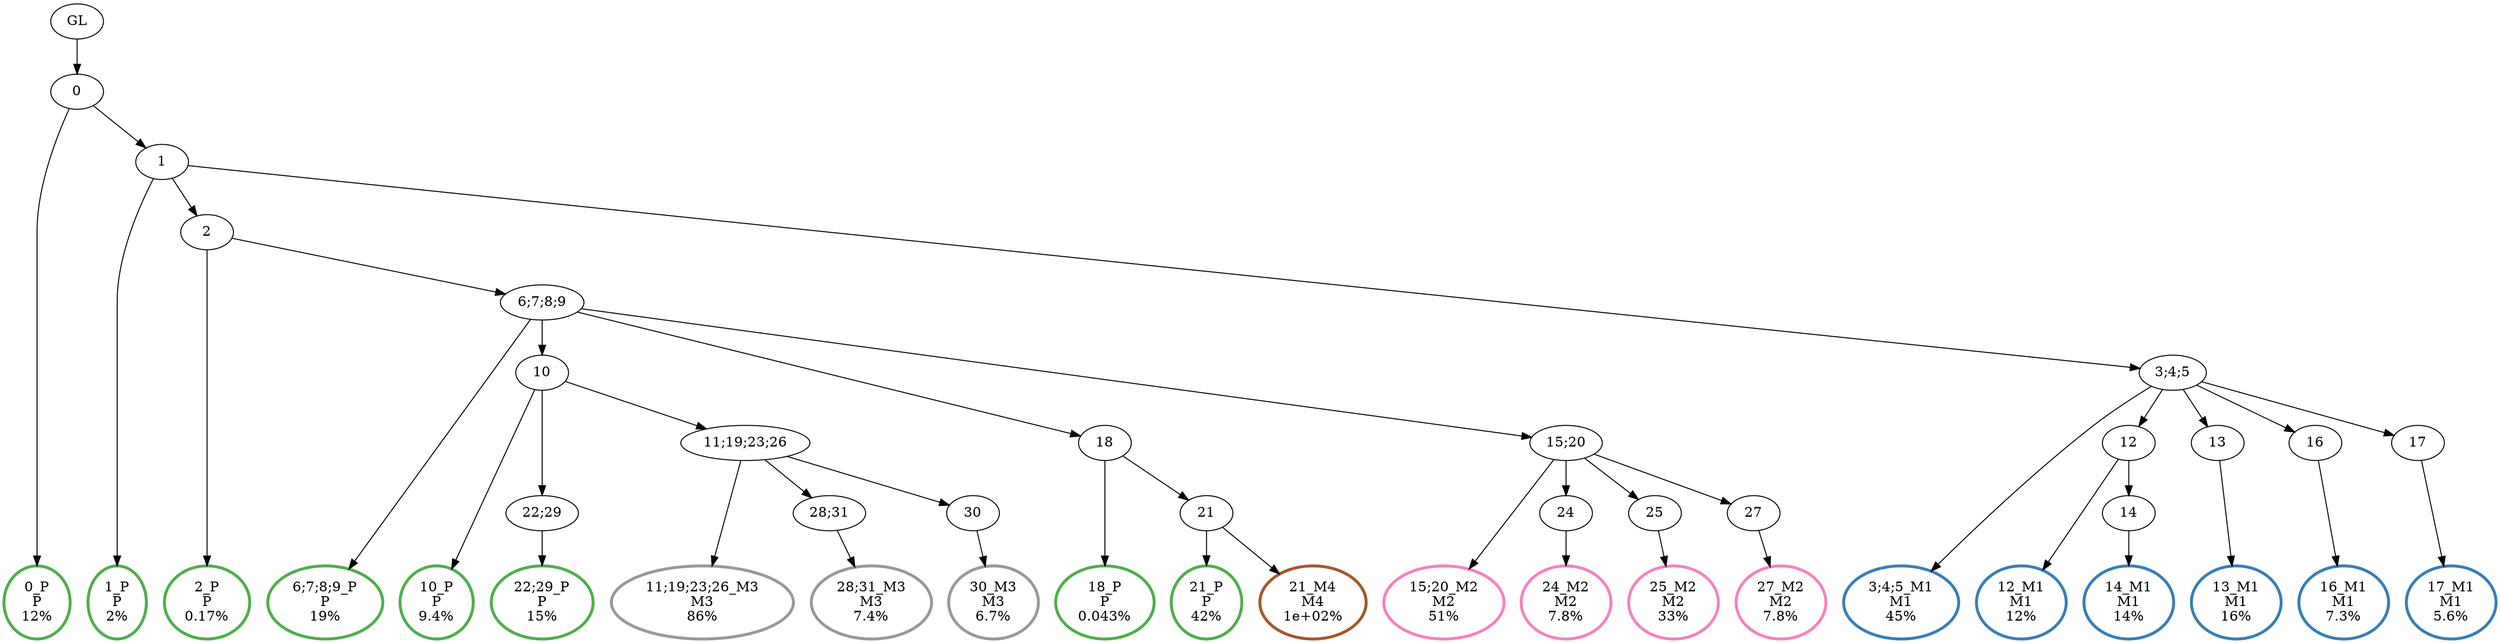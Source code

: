 digraph T {
	{
		rank=same
		41 [penwidth=3,colorscheme=set19,color=3,label="0_P\nP\n12%"]
		39 [penwidth=3,colorscheme=set19,color=3,label="1_P\nP\n2%"]
		37 [penwidth=3,colorscheme=set19,color=3,label="2_P\nP\n0.17%"]
		35 [penwidth=3,colorscheme=set19,color=3,label="6;7;8;9_P\nP\n19%"]
		33 [penwidth=3,colorscheme=set19,color=3,label="10_P\nP\n9.4%"]
		31 [penwidth=3,colorscheme=set19,color=3,label="22;29_P\nP\n15%"]
		29 [penwidth=3,colorscheme=set19,color=3,label="18_P\nP\n0.043%"]
		27 [penwidth=3,colorscheme=set19,color=3,label="21_P\nP\n42%"]
		25 [penwidth=3,colorscheme=set19,color=2,label="3;4;5_M1\nM1\n45%"]
		23 [penwidth=3,colorscheme=set19,color=2,label="12_M1\nM1\n12%"]
		21 [penwidth=3,colorscheme=set19,color=2,label="14_M1\nM1\n14%"]
		19 [penwidth=3,colorscheme=set19,color=2,label="13_M1\nM1\n16%"]
		17 [penwidth=3,colorscheme=set19,color=2,label="16_M1\nM1\n7.3%"]
		15 [penwidth=3,colorscheme=set19,color=2,label="17_M1\nM1\n5.6%"]
		13 [penwidth=3,colorscheme=set19,color=8,label="15;20_M2\nM2\n51%"]
		11 [penwidth=3,colorscheme=set19,color=8,label="24_M2\nM2\n7.8%"]
		9 [penwidth=3,colorscheme=set19,color=8,label="25_M2\nM2\n33%"]
		7 [penwidth=3,colorscheme=set19,color=8,label="27_M2\nM2\n7.8%"]
		5 [penwidth=3,colorscheme=set19,color=9,label="11;19;23;26_M3\nM3\n86%"]
		3 [penwidth=3,colorscheme=set19,color=9,label="28;31_M3\nM3\n7.4%"]
		1 [penwidth=3,colorscheme=set19,color=9,label="30_M3\nM3\n6.7%"]
		0 [penwidth=3,colorscheme=set19,color=7,label="21_M4\nM4\n1e+02%"]
	}
	43 [label="GL"]
	42 [label="0"]
	40 [label="1"]
	38 [label="2"]
	36 [label="6;7;8;9"]
	34 [label="10"]
	32 [label="22;29"]
	30 [label="18"]
	28 [label="21"]
	26 [label="3;4;5"]
	24 [label="12"]
	22 [label="14"]
	20 [label="13"]
	18 [label="16"]
	16 [label="17"]
	14 [label="15;20"]
	12 [label="24"]
	10 [label="25"]
	8 [label="27"]
	6 [label="11;19;23;26"]
	4 [label="28;31"]
	2 [label="30"]
	43 -> 42
	42 -> 41
	42 -> 40
	40 -> 39
	40 -> 38
	40 -> 26
	38 -> 37
	38 -> 36
	36 -> 35
	36 -> 34
	36 -> 30
	36 -> 14
	34 -> 33
	34 -> 32
	34 -> 6
	32 -> 31
	30 -> 29
	30 -> 28
	28 -> 27
	28 -> 0
	26 -> 25
	26 -> 24
	26 -> 20
	26 -> 18
	26 -> 16
	24 -> 23
	24 -> 22
	22 -> 21
	20 -> 19
	18 -> 17
	16 -> 15
	14 -> 13
	14 -> 12
	14 -> 10
	14 -> 8
	12 -> 11
	10 -> 9
	8 -> 7
	6 -> 5
	6 -> 4
	6 -> 2
	4 -> 3
	2 -> 1
}
